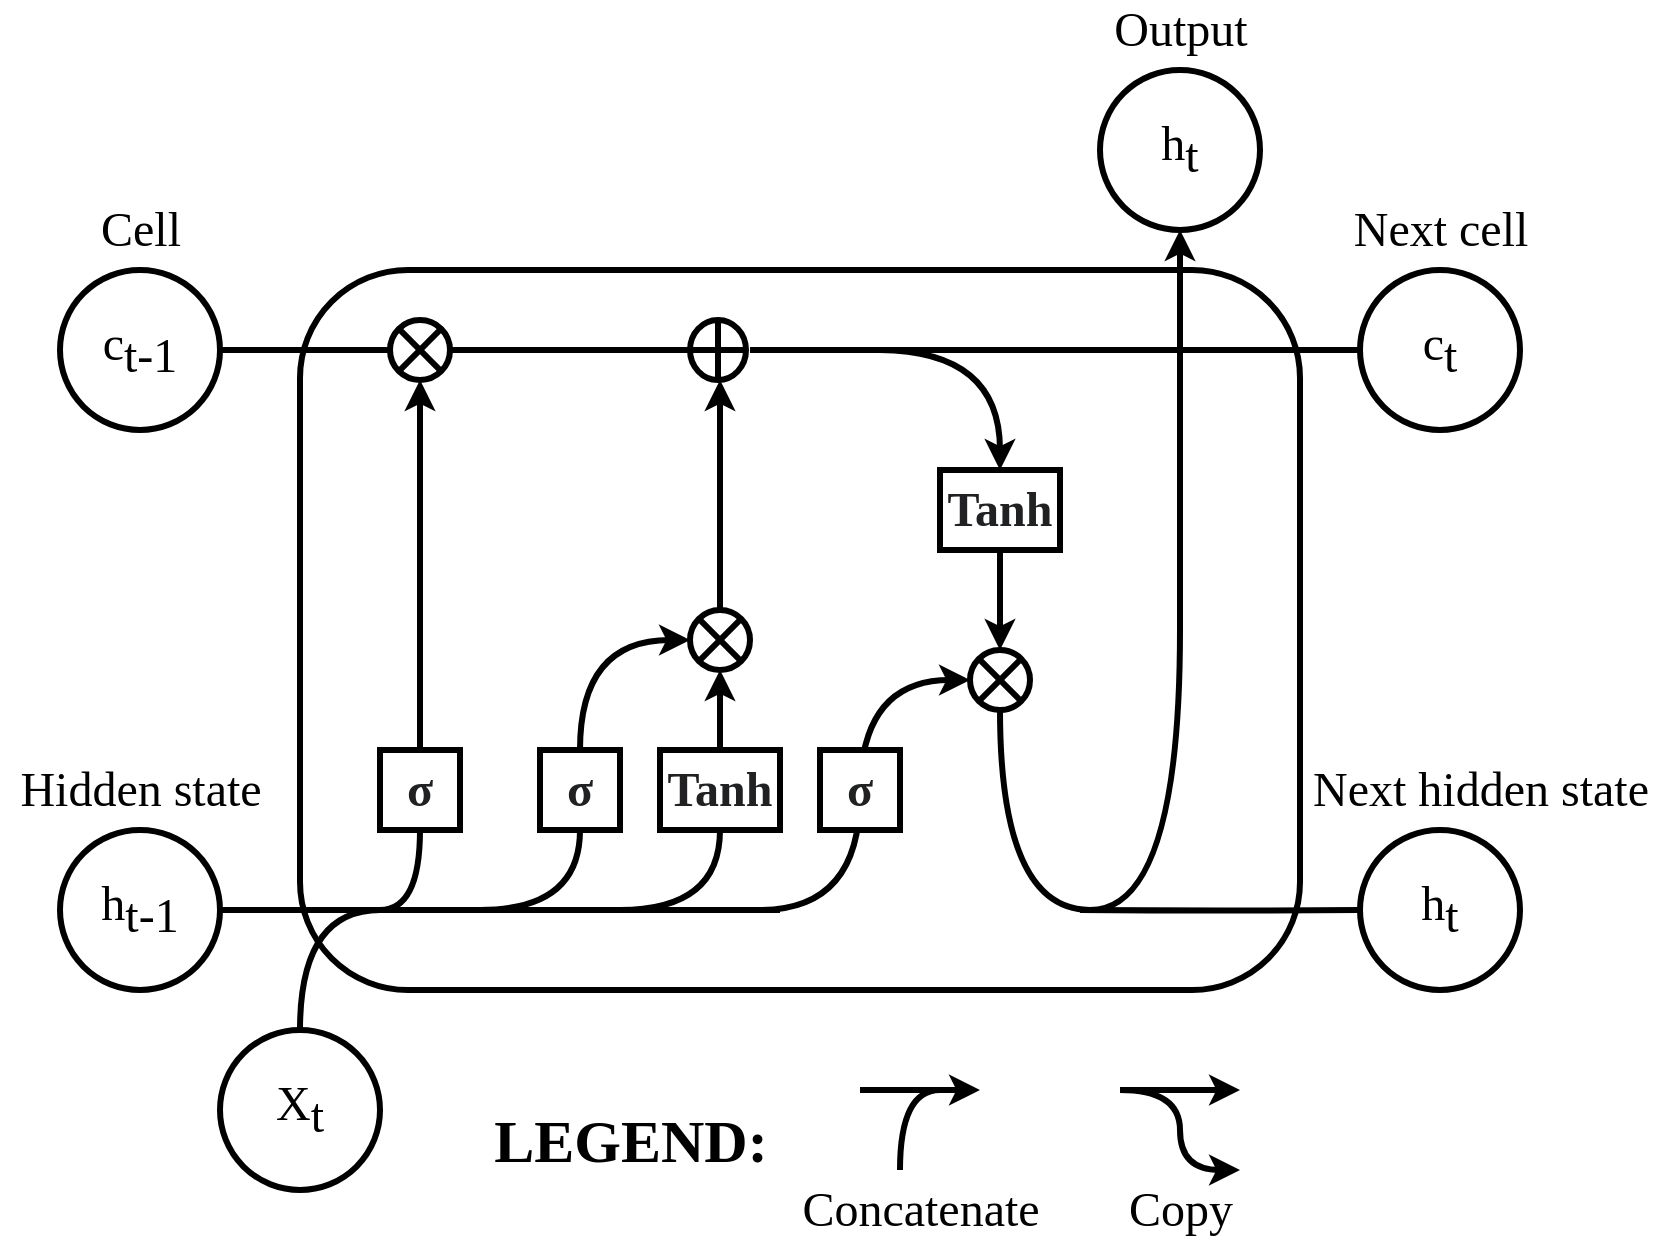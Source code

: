 <mxfile version="17.1.3" type="device"><diagram id="aDb96i61qdKJiWqyvw3d" name="Page-1"><mxGraphModel dx="1483" dy="1985" grid="1" gridSize="10" guides="1" tooltips="1" connect="1" arrows="1" fold="1" page="1" pageScale="1" pageWidth="827" pageHeight="1169" math="0" shadow="0"><root><mxCell id="0"/><mxCell id="1" parent="0"/><mxCell id="R73uAFAnoTdCxDa9E3JN-49" value="" style="rounded=1;whiteSpace=wrap;html=1;fontSize=24;fontFamily=Times New Roman;strokeWidth=3;" parent="1" vertex="1"><mxGeometry x="240" y="-40" width="500" height="360" as="geometry"/></mxCell><mxCell id="R73uAFAnoTdCxDa9E3JN-17" style="edgeStyle=orthogonalEdgeStyle;curved=1;rounded=0;orthogonalLoop=1;jettySize=auto;html=1;fontSize=24;endArrow=none;endFill=0;fontFamily=Times New Roman;strokeWidth=3;" parent="1" source="R73uAFAnoTdCxDa9E3JN-1" edge="1"><mxGeometry relative="1" as="geometry"><mxPoint x="480" y="280" as="targetPoint"/></mxGeometry></mxCell><mxCell id="R73uAFAnoTdCxDa9E3JN-1" value="&lt;span style=&quot;font-size: 24px;&quot;&gt;h&lt;/span&gt;&lt;sub style=&quot;font-size: 24px;&quot;&gt;t-1&lt;/sub&gt;" style="ellipse;whiteSpace=wrap;html=1;aspect=fixed;fontSize=24;fontFamily=Times New Roman;strokeWidth=3;" parent="1" vertex="1"><mxGeometry x="120" y="240" width="80" height="80" as="geometry"/></mxCell><mxCell id="R73uAFAnoTdCxDa9E3JN-15" style="edgeStyle=orthogonalEdgeStyle;curved=1;rounded=0;orthogonalLoop=1;jettySize=auto;html=1;fontSize=24;startArrow=none;exitX=1;exitY=0.5;exitDx=0;exitDy=0;endArrow=none;endFill=0;entryX=0;entryY=0.5;entryDx=0;entryDy=0;fontFamily=Times New Roman;strokeWidth=3;" parent="1" target="R73uAFAnoTdCxDa9E3JN-47" edge="1"><mxGeometry relative="1" as="geometry"><mxPoint x="740" as="targetPoint"/><mxPoint x="465" as="sourcePoint"/></mxGeometry></mxCell><mxCell id="R73uAFAnoTdCxDa9E3JN-2" value="&lt;span style=&quot;font-size: 24px;&quot;&gt;c&lt;/span&gt;&lt;sub style=&quot;font-size: 24px;&quot;&gt;t-1&lt;/sub&gt;" style="ellipse;whiteSpace=wrap;html=1;aspect=fixed;fontSize=24;fontFamily=Times New Roman;strokeWidth=3;" parent="1" vertex="1"><mxGeometry x="120" y="-40" width="80" height="80" as="geometry"/></mxCell><mxCell id="R73uAFAnoTdCxDa9E3JN-26" style="edgeStyle=orthogonalEdgeStyle;curved=1;rounded=0;orthogonalLoop=1;jettySize=auto;html=1;fontSize=24;endArrow=none;endFill=0;exitX=0.5;exitY=0;exitDx=0;exitDy=0;fontFamily=Times New Roman;strokeWidth=3;" parent="1" source="R73uAFAnoTdCxDa9E3JN-3" edge="1"><mxGeometry relative="1" as="geometry"><mxPoint x="280" y="280" as="targetPoint"/><Array as="points"><mxPoint x="240" y="280"/></Array></mxGeometry></mxCell><mxCell id="R73uAFAnoTdCxDa9E3JN-3" value="&lt;span style=&quot;font-size: 24px;&quot;&gt;X&lt;/span&gt;&lt;sub style=&quot;font-size: 24px;&quot;&gt;t&lt;/sub&gt;" style="ellipse;whiteSpace=wrap;html=1;aspect=fixed;fontSize=24;fontFamily=Times New Roman;strokeWidth=3;" parent="1" vertex="1"><mxGeometry x="200" y="340" width="80" height="80" as="geometry"/></mxCell><mxCell id="R73uAFAnoTdCxDa9E3JN-4" value="Cell" style="text;html=1;align=center;verticalAlign=middle;resizable=0;points=[];autosize=1;strokeColor=none;fillColor=none;fontSize=24;fontFamily=Times New Roman;" parent="1" vertex="1"><mxGeometry x="130" y="-75" width="60" height="30" as="geometry"/></mxCell><mxCell id="R73uAFAnoTdCxDa9E3JN-5" value="Hidden state" style="text;html=1;align=center;verticalAlign=middle;resizable=0;points=[];autosize=1;strokeColor=none;fillColor=none;fontSize=24;fontFamily=Times New Roman;" parent="1" vertex="1"><mxGeometry x="90" y="205" width="140" height="30" as="geometry"/></mxCell><mxCell id="R73uAFAnoTdCxDa9E3JN-24" style="rounded=0;orthogonalLoop=1;jettySize=auto;html=1;entryX=0.5;entryY=1;entryDx=0;entryDy=0;fontSize=24;endArrow=classic;endFill=1;fontFamily=Times New Roman;strokeWidth=3;" parent="1" source="R73uAFAnoTdCxDa9E3JN-7" target="R73uAFAnoTdCxDa9E3JN-21" edge="1"><mxGeometry relative="1" as="geometry"/></mxCell><mxCell id="R73uAFAnoTdCxDa9E3JN-27" style="edgeStyle=orthogonalEdgeStyle;curved=1;rounded=0;orthogonalLoop=1;jettySize=auto;html=1;exitX=0.5;exitY=1;exitDx=0;exitDy=0;fontSize=24;endArrow=none;endFill=0;fontFamily=Times New Roman;strokeWidth=3;" parent="1" source="R73uAFAnoTdCxDa9E3JN-7" edge="1"><mxGeometry relative="1" as="geometry"><mxPoint x="280" y="280" as="targetPoint"/><Array as="points"><mxPoint x="300" y="280"/></Array></mxGeometry></mxCell><mxCell id="R73uAFAnoTdCxDa9E3JN-7" value="&lt;b style=&quot;color: rgb(32, 33, 34); font-size: 24px; background-color: rgb(255, 255, 255);&quot;&gt;σ&lt;/b&gt;" style="rounded=0;whiteSpace=wrap;html=1;fontSize=24;fontFamily=Times New Roman;strokeWidth=3;" parent="1" vertex="1"><mxGeometry x="280" y="200" width="40" height="40" as="geometry"/></mxCell><mxCell id="R73uAFAnoTdCxDa9E3JN-13" style="edgeStyle=orthogonalEdgeStyle;rounded=0;orthogonalLoop=1;jettySize=auto;html=1;entryX=0;entryY=0.5;entryDx=0;entryDy=0;fontSize=24;curved=1;exitX=0.5;exitY=0;exitDx=0;exitDy=0;fontFamily=Times New Roman;strokeWidth=3;" parent="1" source="R73uAFAnoTdCxDa9E3JN-8" target="R73uAFAnoTdCxDa9E3JN-12" edge="1"><mxGeometry relative="1" as="geometry"><Array as="points"><mxPoint x="380" y="145"/></Array></mxGeometry></mxCell><mxCell id="R73uAFAnoTdCxDa9E3JN-8" value="&lt;b style=&quot;color: rgb(32, 33, 34); font-size: 24px; background-color: rgb(255, 255, 255);&quot;&gt;σ&lt;/b&gt;" style="rounded=0;whiteSpace=wrap;html=1;fontSize=24;fontFamily=Times New Roman;strokeWidth=3;" parent="1" vertex="1"><mxGeometry x="360" y="200" width="40" height="40" as="geometry"/></mxCell><mxCell id="R73uAFAnoTdCxDa9E3JN-14" style="edgeStyle=orthogonalEdgeStyle;curved=1;rounded=0;orthogonalLoop=1;jettySize=auto;html=1;entryX=0.5;entryY=1;entryDx=0;entryDy=0;fontSize=24;fontFamily=Times New Roman;strokeWidth=3;" parent="1" source="R73uAFAnoTdCxDa9E3JN-9" target="R73uAFAnoTdCxDa9E3JN-12" edge="1"><mxGeometry relative="1" as="geometry"/></mxCell><mxCell id="R73uAFAnoTdCxDa9E3JN-9" value="&lt;b style=&quot;color: rgb(32, 33, 34); font-size: 24px; background-color: rgb(255, 255, 255);&quot;&gt;Tanh&lt;/b&gt;" style="rounded=0;whiteSpace=wrap;html=1;fontSize=24;fontFamily=Times New Roman;strokeWidth=3;" parent="1" vertex="1"><mxGeometry x="420" y="200" width="60" height="40" as="geometry"/></mxCell><mxCell id="R73uAFAnoTdCxDa9E3JN-36" style="edgeStyle=orthogonalEdgeStyle;curved=1;rounded=0;orthogonalLoop=1;jettySize=auto;html=1;fontSize=24;endArrow=classic;endFill=1;entryX=0.5;entryY=0;entryDx=0;entryDy=0;fontFamily=Times New Roman;strokeWidth=3;" parent="1" source="R73uAFAnoTdCxDa9E3JN-10" target="R73uAFAnoTdCxDa9E3JN-39" edge="1"><mxGeometry relative="1" as="geometry"><mxPoint x="590" y="160" as="targetPoint"/></mxGeometry></mxCell><mxCell id="R73uAFAnoTdCxDa9E3JN-10" value="&lt;b style=&quot;color: rgb(32, 33, 34); font-size: 24px; background-color: rgb(255, 255, 255);&quot;&gt;Tanh&lt;/b&gt;" style="rounded=0;whiteSpace=wrap;html=1;fontSize=24;fontFamily=Times New Roman;strokeWidth=3;" parent="1" vertex="1"><mxGeometry x="560" y="60" width="60" height="40" as="geometry"/></mxCell><mxCell id="R73uAFAnoTdCxDa9E3JN-32" style="edgeStyle=orthogonalEdgeStyle;curved=1;rounded=0;orthogonalLoop=1;jettySize=auto;html=1;entryX=0.5;entryY=1;entryDx=0;entryDy=0;fontSize=24;endArrow=classic;endFill=1;fontFamily=Times New Roman;strokeWidth=3;" parent="1" source="R73uAFAnoTdCxDa9E3JN-12" edge="1"><mxGeometry relative="1" as="geometry"><mxPoint x="450" y="15" as="targetPoint"/></mxGeometry></mxCell><mxCell id="R73uAFAnoTdCxDa9E3JN-12" value="" style="shape=sumEllipse;perimeter=ellipsePerimeter;whiteSpace=wrap;html=1;backgroundOutline=1;fontSize=24;fontFamily=Times New Roman;strokeWidth=3;" parent="1" vertex="1"><mxGeometry x="435" y="130" width="30" height="30" as="geometry"/></mxCell><mxCell id="R73uAFAnoTdCxDa9E3JN-23" style="edgeStyle=orthogonalEdgeStyle;curved=1;rounded=0;orthogonalLoop=1;jettySize=auto;html=1;entryX=0.5;entryY=0;entryDx=0;entryDy=0;fontSize=24;startArrow=none;fontFamily=Times New Roman;strokeWidth=3;" parent="1" target="R73uAFAnoTdCxDa9E3JN-10" edge="1"><mxGeometry relative="1" as="geometry"><mxPoint x="530" as="sourcePoint"/></mxGeometry></mxCell><mxCell id="R73uAFAnoTdCxDa9E3JN-33" style="edgeStyle=orthogonalEdgeStyle;curved=1;rounded=0;orthogonalLoop=1;jettySize=auto;html=1;entryX=0;entryY=0.5;entryDx=0;entryDy=0;fontSize=24;endArrow=none;endFill=0;fontFamily=Times New Roman;strokeWidth=3;" parent="1" source="R73uAFAnoTdCxDa9E3JN-21" edge="1"><mxGeometry relative="1" as="geometry"><mxPoint x="435" as="targetPoint"/></mxGeometry></mxCell><mxCell id="R73uAFAnoTdCxDa9E3JN-21" value="" style="shape=sumEllipse;perimeter=ellipsePerimeter;whiteSpace=wrap;html=1;backgroundOutline=1;fontSize=24;fontFamily=Times New Roman;strokeWidth=3;" parent="1" vertex="1"><mxGeometry x="285" y="-15" width="30" height="30" as="geometry"/></mxCell><mxCell id="R73uAFAnoTdCxDa9E3JN-22" value="" style="edgeStyle=orthogonalEdgeStyle;curved=1;rounded=0;orthogonalLoop=1;jettySize=auto;html=1;fontSize=24;endArrow=none;fontFamily=Times New Roman;strokeWidth=3;" parent="1" source="R73uAFAnoTdCxDa9E3JN-2" target="R73uAFAnoTdCxDa9E3JN-21" edge="1"><mxGeometry relative="1" as="geometry"><mxPoint x="740" as="targetPoint"/><mxPoint x="200" as="sourcePoint"/></mxGeometry></mxCell><mxCell id="R73uAFAnoTdCxDa9E3JN-28" style="edgeStyle=orthogonalEdgeStyle;curved=1;rounded=0;orthogonalLoop=1;jettySize=auto;html=1;exitX=0.5;exitY=1;exitDx=0;exitDy=0;fontSize=24;endArrow=none;endFill=0;fontFamily=Times New Roman;strokeWidth=3;" parent="1" source="R73uAFAnoTdCxDa9E3JN-8" edge="1"><mxGeometry relative="1" as="geometry"><mxPoint x="330" y="280" as="targetPoint"/><mxPoint x="310" y="250" as="sourcePoint"/><Array as="points"><mxPoint x="380" y="280"/></Array></mxGeometry></mxCell><mxCell id="R73uAFAnoTdCxDa9E3JN-29" style="edgeStyle=orthogonalEdgeStyle;curved=1;rounded=0;orthogonalLoop=1;jettySize=auto;html=1;exitX=0.5;exitY=1;exitDx=0;exitDy=0;fontSize=24;endArrow=none;endFill=0;fontFamily=Times New Roman;strokeWidth=3;" parent="1" edge="1"><mxGeometry relative="1" as="geometry"><mxPoint x="400" y="280" as="targetPoint"/><mxPoint x="450" y="240" as="sourcePoint"/><Array as="points"><mxPoint x="450" y="280"/></Array></mxGeometry></mxCell><mxCell id="R73uAFAnoTdCxDa9E3JN-37" style="edgeStyle=orthogonalEdgeStyle;curved=1;rounded=0;orthogonalLoop=1;jettySize=auto;html=1;fontSize=24;endArrow=classic;endFill=1;startArrow=none;fontFamily=Times New Roman;strokeWidth=3;" parent="1" target="R73uAFAnoTdCxDa9E3JN-39" edge="1"><mxGeometry relative="1" as="geometry"><mxPoint x="590" y="160" as="targetPoint"/><mxPoint x="470" y="280" as="sourcePoint"/><Array as="points"><mxPoint x="520" y="280"/><mxPoint x="520" y="165"/></Array></mxGeometry></mxCell><mxCell id="R73uAFAnoTdCxDa9E3JN-38" value="&lt;b style=&quot;color: rgb(32, 33, 34); font-size: 24px; background-color: rgb(255, 255, 255);&quot;&gt;σ&lt;/b&gt;" style="rounded=0;whiteSpace=wrap;html=1;fontSize=24;fontFamily=Times New Roman;strokeWidth=3;" parent="1" vertex="1"><mxGeometry x="500" y="200" width="40" height="40" as="geometry"/></mxCell><mxCell id="R73uAFAnoTdCxDa9E3JN-43" style="edgeStyle=orthogonalEdgeStyle;curved=1;rounded=0;orthogonalLoop=1;jettySize=auto;html=1;fontSize=24;endArrow=classic;endFill=1;exitX=0.5;exitY=1;exitDx=0;exitDy=0;fontFamily=Times New Roman;strokeWidth=3;" parent="1" source="R73uAFAnoTdCxDa9E3JN-39" edge="1"><mxGeometry relative="1" as="geometry"><mxPoint x="680" y="-60" as="targetPoint"/><Array as="points"><mxPoint x="590" y="280"/><mxPoint x="680" y="280"/><mxPoint x="680"/></Array></mxGeometry></mxCell><mxCell id="R73uAFAnoTdCxDa9E3JN-39" value="" style="shape=sumEllipse;perimeter=ellipsePerimeter;whiteSpace=wrap;html=1;backgroundOutline=1;fontSize=24;fontFamily=Times New Roman;strokeWidth=3;" parent="1" vertex="1"><mxGeometry x="575" y="150" width="30" height="30" as="geometry"/></mxCell><mxCell id="R73uAFAnoTdCxDa9E3JN-41" value="" style="shape=orEllipse;perimeter=ellipsePerimeter;whiteSpace=wrap;html=1;backgroundOutline=1;fontSize=24;fontFamily=Times New Roman;strokeWidth=3;" parent="1" vertex="1"><mxGeometry x="435" y="-15" width="28" height="30" as="geometry"/></mxCell><mxCell id="R73uAFAnoTdCxDa9E3JN-45" style="edgeStyle=orthogonalEdgeStyle;curved=1;rounded=0;orthogonalLoop=1;jettySize=auto;html=1;fontSize=24;endArrow=none;endFill=0;entryX=0;entryY=0.5;entryDx=0;entryDy=0;fontFamily=Times New Roman;strokeWidth=3;" parent="1" target="R73uAFAnoTdCxDa9E3JN-48" edge="1"><mxGeometry relative="1" as="geometry"><mxPoint x="740" y="280" as="targetPoint"/><mxPoint x="630" y="280" as="sourcePoint"/><Array as="points"/></mxGeometry></mxCell><mxCell id="R73uAFAnoTdCxDa9E3JN-46" value="&lt;span style=&quot;font-size: 24px;&quot;&gt;h&lt;/span&gt;&lt;sub style=&quot;font-size: 24px;&quot;&gt;t&lt;/sub&gt;" style="ellipse;whiteSpace=wrap;html=1;aspect=fixed;fontSize=24;fontFamily=Times New Roman;strokeWidth=3;" parent="1" vertex="1"><mxGeometry x="640" y="-140" width="80" height="80" as="geometry"/></mxCell><mxCell id="R73uAFAnoTdCxDa9E3JN-47" value="&lt;span style=&quot;font-size: 24px;&quot;&gt;c&lt;/span&gt;&lt;sub style=&quot;font-size: 24px;&quot;&gt;t&lt;/sub&gt;" style="ellipse;whiteSpace=wrap;html=1;aspect=fixed;fontSize=24;fontFamily=Times New Roman;strokeWidth=3;" parent="1" vertex="1"><mxGeometry x="770" y="-40" width="80" height="80" as="geometry"/></mxCell><mxCell id="R73uAFAnoTdCxDa9E3JN-48" value="&lt;span style=&quot;font-size: 24px;&quot;&gt;h&lt;/span&gt;&lt;sub style=&quot;font-size: 24px;&quot;&gt;t&lt;/sub&gt;" style="ellipse;whiteSpace=wrap;html=1;aspect=fixed;fontSize=24;fontFamily=Times New Roman;strokeWidth=3;" parent="1" vertex="1"><mxGeometry x="770" y="240" width="80" height="80" as="geometry"/></mxCell><mxCell id="R73uAFAnoTdCxDa9E3JN-50" value="Concatenate" style="text;html=1;align=center;verticalAlign=middle;resizable=0;points=[];autosize=1;strokeColor=none;fillColor=none;fontSize=24;fontFamily=Times New Roman;" parent="1" vertex="1"><mxGeometry x="485" y="415" width="130" height="30" as="geometry"/></mxCell><mxCell id="R73uAFAnoTdCxDa9E3JN-51" value="&lt;b style=&quot;font-size: 30px;&quot;&gt;&lt;font style=&quot;font-size: 30px;&quot;&gt;LEGEND:&lt;/font&gt;&lt;/b&gt;" style="text;html=1;align=center;verticalAlign=middle;resizable=0;points=[];autosize=1;strokeColor=none;fillColor=none;fontSize=30;fontFamily=Times New Roman;" parent="1" vertex="1"><mxGeometry x="330" y="375" width="150" height="40" as="geometry"/></mxCell><mxCell id="R73uAFAnoTdCxDa9E3JN-59" value="Copy" style="text;html=1;align=center;verticalAlign=middle;resizable=0;points=[];autosize=1;strokeColor=none;fillColor=none;fontSize=24;fontFamily=Times New Roman;" parent="1" vertex="1"><mxGeometry x="645" y="415" width="70" height="30" as="geometry"/></mxCell><mxCell id="R73uAFAnoTdCxDa9E3JN-63" value="Output" style="text;html=1;align=center;verticalAlign=middle;resizable=0;points=[];autosize=1;strokeColor=none;fillColor=none;fontSize=24;fontFamily=Times New Roman;" parent="1" vertex="1"><mxGeometry x="640" y="-175" width="80" height="30" as="geometry"/></mxCell><mxCell id="R73uAFAnoTdCxDa9E3JN-64" value="Next cell" style="text;html=1;align=center;verticalAlign=middle;resizable=0;points=[];autosize=1;strokeColor=none;fillColor=none;fontSize=24;fontFamily=Times New Roman;" parent="1" vertex="1"><mxGeometry x="760" y="-75" width="100" height="30" as="geometry"/></mxCell><mxCell id="R73uAFAnoTdCxDa9E3JN-65" value="Next hidden state" style="text;html=1;align=center;verticalAlign=middle;resizable=0;points=[];autosize=1;strokeColor=none;fillColor=none;fontSize=24;fontFamily=Times New Roman;" parent="1" vertex="1"><mxGeometry x="740" y="205" width="180" height="30" as="geometry"/></mxCell><mxCell id="R73uAFAnoTdCxDa9E3JN-52" value="" style="endArrow=none;html=1;rounded=0;fontSize=24;curved=1;edgeStyle=orthogonalEdgeStyle;fontFamily=Times New Roman;strokeWidth=3;" parent="1" edge="1"><mxGeometry width="50" height="50" relative="1" as="geometry"><mxPoint x="540" y="410" as="sourcePoint"/><mxPoint x="560" y="370" as="targetPoint"/><Array as="points"><mxPoint x="540" y="370"/></Array></mxGeometry></mxCell><mxCell id="R73uAFAnoTdCxDa9E3JN-53" value="" style="endArrow=classic;html=1;rounded=0;fontSize=24;curved=1;fontFamily=Times New Roman;strokeWidth=3;" parent="1" edge="1"><mxGeometry width="50" height="50" relative="1" as="geometry"><mxPoint x="520" y="370" as="sourcePoint"/><mxPoint x="580" y="370" as="targetPoint"/></mxGeometry></mxCell><mxCell id="R73uAFAnoTdCxDa9E3JN-61" value="" style="endArrow=classic;html=1;rounded=0;fontSize=24;curved=1;edgeStyle=orthogonalEdgeStyle;endFill=1;fontFamily=Times New Roman;strokeWidth=3;" parent="1" edge="1"><mxGeometry width="50" height="50" relative="1" as="geometry"><mxPoint x="650" y="370" as="sourcePoint"/><mxPoint x="710" y="410" as="targetPoint"/><Array as="points"><mxPoint x="680" y="370"/><mxPoint x="680" y="410"/></Array></mxGeometry></mxCell><mxCell id="R73uAFAnoTdCxDa9E3JN-62" value="" style="endArrow=classic;html=1;rounded=0;fontSize=24;curved=1;fontFamily=Times New Roman;strokeWidth=3;" parent="1" edge="1"><mxGeometry width="50" height="50" relative="1" as="geometry"><mxPoint x="650" y="370" as="sourcePoint"/><mxPoint x="710" y="370" as="targetPoint"/></mxGeometry></mxCell></root></mxGraphModel></diagram></mxfile>